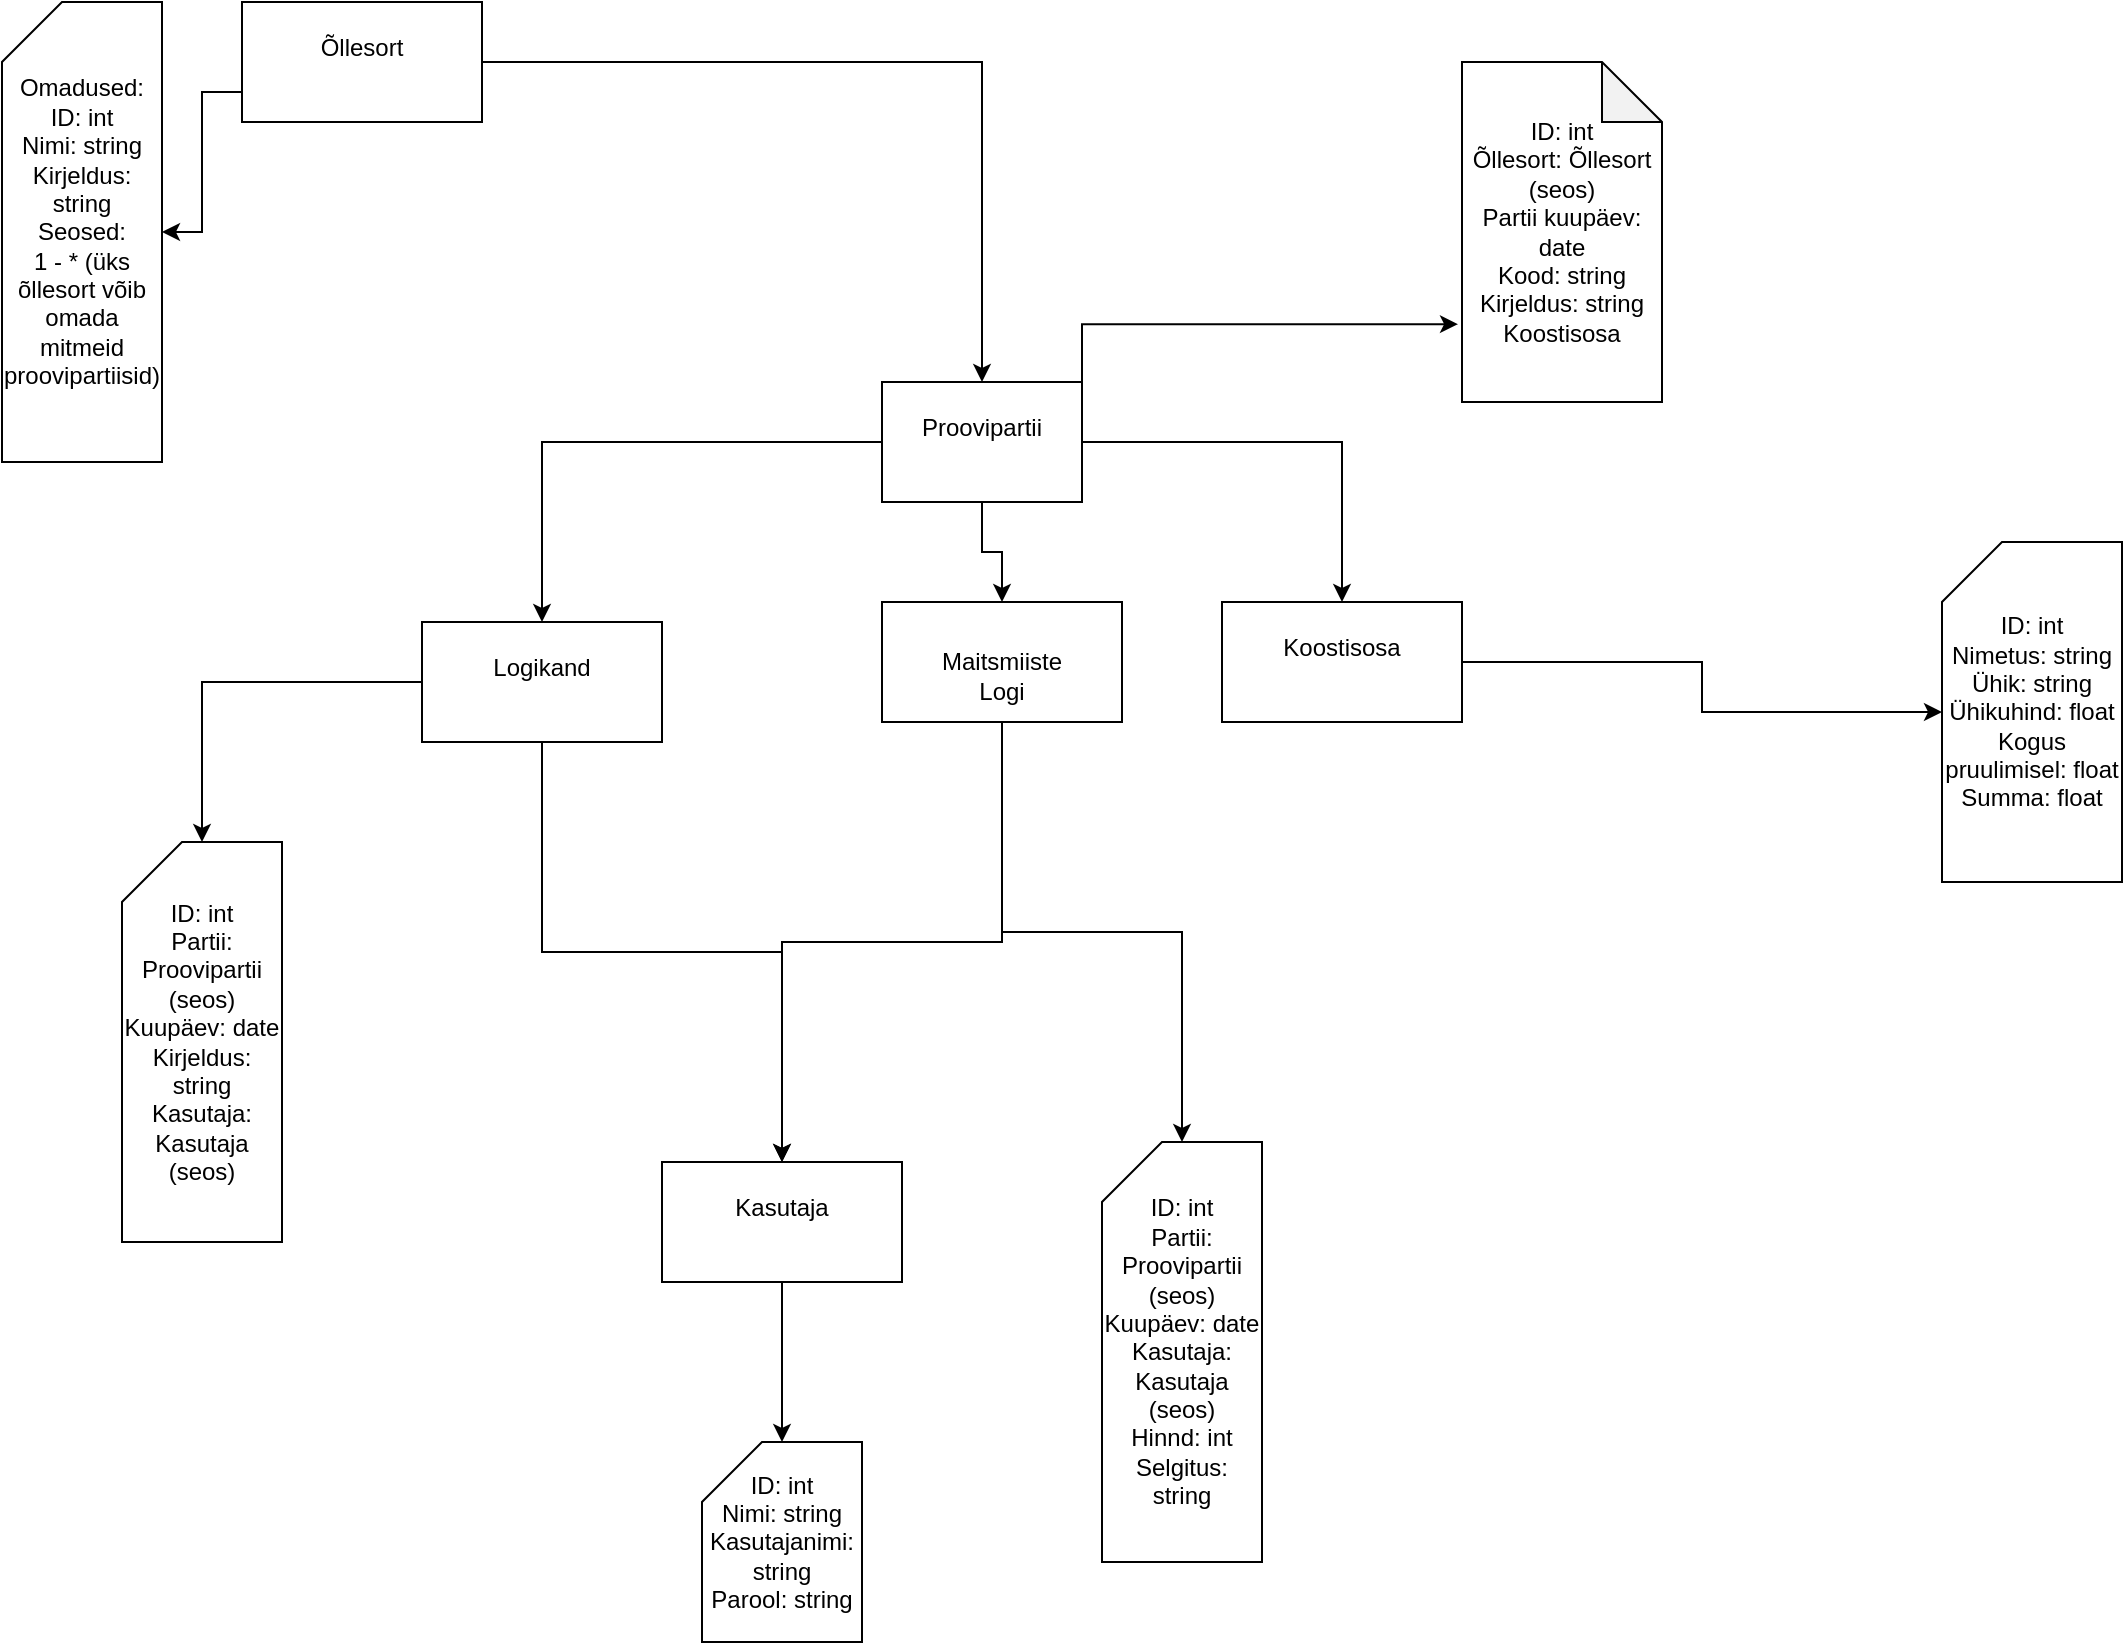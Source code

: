 <mxfile version="24.7.17">
  <diagram id="C5RBs43oDa-KdzZeNtuy" name="Page-1">
    <mxGraphModel dx="2074" dy="1132" grid="1" gridSize="10" guides="1" tooltips="1" connect="1" arrows="1" fold="1" page="1" pageScale="1" pageWidth="827" pageHeight="1169" math="0" shadow="0">
      <root>
        <mxCell id="WIyWlLk6GJQsqaUBKTNV-0" />
        <mxCell id="WIyWlLk6GJQsqaUBKTNV-1" parent="WIyWlLk6GJQsqaUBKTNV-0" />
        <mxCell id="ndq6d4GcXDeYOHeQQ0Ih-6" style="edgeStyle=orthogonalEdgeStyle;rounded=0;orthogonalLoop=1;jettySize=auto;html=1;exitX=1;exitY=0.5;exitDx=0;exitDy=0;entryX=0.5;entryY=0;entryDx=0;entryDy=0;" edge="1" parent="WIyWlLk6GJQsqaUBKTNV-1" source="ndq6d4GcXDeYOHeQQ0Ih-0" target="ndq6d4GcXDeYOHeQQ0Ih-1">
          <mxGeometry relative="1" as="geometry" />
        </mxCell>
        <mxCell id="ndq6d4GcXDeYOHeQQ0Ih-12" style="edgeStyle=orthogonalEdgeStyle;rounded=0;orthogonalLoop=1;jettySize=auto;html=1;exitX=0;exitY=0.75;exitDx=0;exitDy=0;" edge="1" parent="WIyWlLk6GJQsqaUBKTNV-1" source="ndq6d4GcXDeYOHeQQ0Ih-0" target="ndq6d4GcXDeYOHeQQ0Ih-13">
          <mxGeometry relative="1" as="geometry">
            <mxPoint x="130" y="120" as="targetPoint" />
          </mxGeometry>
        </mxCell>
        <mxCell id="ndq6d4GcXDeYOHeQQ0Ih-0" value="&#xa;Õllesort&#xa;&#xa;" style="rounded=0;whiteSpace=wrap;html=1;" vertex="1" parent="WIyWlLk6GJQsqaUBKTNV-1">
          <mxGeometry x="120" width="120" height="60" as="geometry" />
        </mxCell>
        <mxCell id="ndq6d4GcXDeYOHeQQ0Ih-7" style="edgeStyle=orthogonalEdgeStyle;rounded=0;orthogonalLoop=1;jettySize=auto;html=1;entryX=0.5;entryY=0;entryDx=0;entryDy=0;" edge="1" parent="WIyWlLk6GJQsqaUBKTNV-1" source="ndq6d4GcXDeYOHeQQ0Ih-1" target="ndq6d4GcXDeYOHeQQ0Ih-4">
          <mxGeometry relative="1" as="geometry" />
        </mxCell>
        <mxCell id="ndq6d4GcXDeYOHeQQ0Ih-8" style="edgeStyle=orthogonalEdgeStyle;rounded=0;orthogonalLoop=1;jettySize=auto;html=1;entryX=0.5;entryY=0;entryDx=0;entryDy=0;" edge="1" parent="WIyWlLk6GJQsqaUBKTNV-1" source="ndq6d4GcXDeYOHeQQ0Ih-1" target="ndq6d4GcXDeYOHeQQ0Ih-2">
          <mxGeometry relative="1" as="geometry" />
        </mxCell>
        <mxCell id="ndq6d4GcXDeYOHeQQ0Ih-9" style="edgeStyle=orthogonalEdgeStyle;rounded=0;orthogonalLoop=1;jettySize=auto;html=1;entryX=0.5;entryY=0;entryDx=0;entryDy=0;" edge="1" parent="WIyWlLk6GJQsqaUBKTNV-1" source="ndq6d4GcXDeYOHeQQ0Ih-1" target="ndq6d4GcXDeYOHeQQ0Ih-3">
          <mxGeometry relative="1" as="geometry" />
        </mxCell>
        <mxCell id="ndq6d4GcXDeYOHeQQ0Ih-14" style="edgeStyle=orthogonalEdgeStyle;rounded=0;orthogonalLoop=1;jettySize=auto;html=1;exitX=1;exitY=0;exitDx=0;exitDy=0;entryX=-0.02;entryY=0.771;entryDx=0;entryDy=0;entryPerimeter=0;" edge="1" parent="WIyWlLk6GJQsqaUBKTNV-1" source="ndq6d4GcXDeYOHeQQ0Ih-1" target="ndq6d4GcXDeYOHeQQ0Ih-17">
          <mxGeometry relative="1" as="geometry">
            <mxPoint x="770" y="130" as="targetPoint" />
            <Array as="points">
              <mxPoint x="540" y="161" />
            </Array>
          </mxGeometry>
        </mxCell>
        <mxCell id="ndq6d4GcXDeYOHeQQ0Ih-1" value="&#xa; Proovipartii&#xa;&#xa;" style="rounded=0;whiteSpace=wrap;html=1;" vertex="1" parent="WIyWlLk6GJQsqaUBKTNV-1">
          <mxGeometry x="440" y="190" width="100" height="60" as="geometry" />
        </mxCell>
        <mxCell id="ndq6d4GcXDeYOHeQQ0Ih-18" style="edgeStyle=orthogonalEdgeStyle;rounded=0;orthogonalLoop=1;jettySize=auto;html=1;" edge="1" parent="WIyWlLk6GJQsqaUBKTNV-1" source="ndq6d4GcXDeYOHeQQ0Ih-2" target="ndq6d4GcXDeYOHeQQ0Ih-19">
          <mxGeometry relative="1" as="geometry">
            <mxPoint x="1010" y="320" as="targetPoint" />
          </mxGeometry>
        </mxCell>
        <mxCell id="ndq6d4GcXDeYOHeQQ0Ih-2" value="&#xa;Koostisosa &#xa;&#xa;" style="rounded=0;whiteSpace=wrap;html=1;" vertex="1" parent="WIyWlLk6GJQsqaUBKTNV-1">
          <mxGeometry x="610" y="300" width="120" height="60" as="geometry" />
        </mxCell>
        <mxCell id="ndq6d4GcXDeYOHeQQ0Ih-10" style="edgeStyle=orthogonalEdgeStyle;rounded=0;orthogonalLoop=1;jettySize=auto;html=1;entryX=0.5;entryY=0;entryDx=0;entryDy=0;" edge="1" parent="WIyWlLk6GJQsqaUBKTNV-1" source="ndq6d4GcXDeYOHeQQ0Ih-3" target="ndq6d4GcXDeYOHeQQ0Ih-5">
          <mxGeometry relative="1" as="geometry" />
        </mxCell>
        <mxCell id="ndq6d4GcXDeYOHeQQ0Ih-20" style="edgeStyle=orthogonalEdgeStyle;rounded=0;orthogonalLoop=1;jettySize=auto;html=1;" edge="1" parent="WIyWlLk6GJQsqaUBKTNV-1" source="ndq6d4GcXDeYOHeQQ0Ih-3" target="ndq6d4GcXDeYOHeQQ0Ih-21">
          <mxGeometry relative="1" as="geometry">
            <mxPoint x="100" y="470" as="targetPoint" />
          </mxGeometry>
        </mxCell>
        <mxCell id="ndq6d4GcXDeYOHeQQ0Ih-3" value="&#xa;Logikand &#xa;&#xa;" style="rounded=0;whiteSpace=wrap;html=1;" vertex="1" parent="WIyWlLk6GJQsqaUBKTNV-1">
          <mxGeometry x="210" y="310" width="120" height="60" as="geometry" />
        </mxCell>
        <mxCell id="ndq6d4GcXDeYOHeQQ0Ih-11" style="edgeStyle=orthogonalEdgeStyle;rounded=0;orthogonalLoop=1;jettySize=auto;html=1;entryX=0.5;entryY=0;entryDx=0;entryDy=0;" edge="1" parent="WIyWlLk6GJQsqaUBKTNV-1" source="ndq6d4GcXDeYOHeQQ0Ih-4" target="ndq6d4GcXDeYOHeQQ0Ih-5">
          <mxGeometry relative="1" as="geometry" />
        </mxCell>
        <mxCell id="ndq6d4GcXDeYOHeQQ0Ih-22" style="edgeStyle=orthogonalEdgeStyle;rounded=0;orthogonalLoop=1;jettySize=auto;html=1;" edge="1" parent="WIyWlLk6GJQsqaUBKTNV-1" source="ndq6d4GcXDeYOHeQQ0Ih-4" target="ndq6d4GcXDeYOHeQQ0Ih-23">
          <mxGeometry relative="1" as="geometry">
            <mxPoint x="590" y="620" as="targetPoint" />
          </mxGeometry>
        </mxCell>
        <mxCell id="ndq6d4GcXDeYOHeQQ0Ih-4" value="&lt;br&gt;Maitsmiiste&lt;br&gt;Logi" style="rounded=0;whiteSpace=wrap;html=1;" vertex="1" parent="WIyWlLk6GJQsqaUBKTNV-1">
          <mxGeometry x="440" y="300" width="120" height="60" as="geometry" />
        </mxCell>
        <mxCell id="ndq6d4GcXDeYOHeQQ0Ih-24" style="edgeStyle=orthogonalEdgeStyle;rounded=0;orthogonalLoop=1;jettySize=auto;html=1;" edge="1" parent="WIyWlLk6GJQsqaUBKTNV-1" source="ndq6d4GcXDeYOHeQQ0Ih-5" target="ndq6d4GcXDeYOHeQQ0Ih-25">
          <mxGeometry relative="1" as="geometry">
            <mxPoint x="390" y="770" as="targetPoint" />
          </mxGeometry>
        </mxCell>
        <mxCell id="ndq6d4GcXDeYOHeQQ0Ih-5" value="&#xa;Kasutaja &#xa;&#xa;" style="rounded=0;whiteSpace=wrap;html=1;" vertex="1" parent="WIyWlLk6GJQsqaUBKTNV-1">
          <mxGeometry x="330" y="580" width="120" height="60" as="geometry" />
        </mxCell>
        <mxCell id="ndq6d4GcXDeYOHeQQ0Ih-13" value="Omadused:&#xa;ID: int&#xa;Nimi: string&#xa;Kirjeldus: string&#xa;Seosed:&#xa;1 - * (üks õllesort võib omada mitmeid proovipartiisid)" style="shape=card;whiteSpace=wrap;html=1;" vertex="1" parent="WIyWlLk6GJQsqaUBKTNV-1">
          <mxGeometry width="80" height="230" as="geometry" />
        </mxCell>
        <mxCell id="ndq6d4GcXDeYOHeQQ0Ih-17" value="ID: int&#xa;Õllesort: Õllesort (seos)&#xa;Partii kuupäev: date&#xa;Kood: string&#xa;Kirjeldus: string&#xa;Koostisosa" style="shape=note;whiteSpace=wrap;html=1;backgroundOutline=1;darkOpacity=0.05;" vertex="1" parent="WIyWlLk6GJQsqaUBKTNV-1">
          <mxGeometry x="730" y="30" width="100" height="170" as="geometry" />
        </mxCell>
        <mxCell id="ndq6d4GcXDeYOHeQQ0Ih-19" value="ID: int&#xa;Nimetus: string&#xa;Ühik: string&#xa;Ühikuhind: float&#xa;Kogus pruulimisel: float&#xa;Summa: float" style="shape=card;whiteSpace=wrap;html=1;" vertex="1" parent="WIyWlLk6GJQsqaUBKTNV-1">
          <mxGeometry x="970" y="270" width="90" height="170" as="geometry" />
        </mxCell>
        <mxCell id="ndq6d4GcXDeYOHeQQ0Ih-21" value="ID: int&#xa;Partii: Proovipartii (seos)&#xa;Kuupäev: date&#xa;Kirjeldus: string&#xa;Kasutaja: Kasutaja (seos)" style="shape=card;whiteSpace=wrap;html=1;" vertex="1" parent="WIyWlLk6GJQsqaUBKTNV-1">
          <mxGeometry x="60" y="420" width="80" height="200" as="geometry" />
        </mxCell>
        <mxCell id="ndq6d4GcXDeYOHeQQ0Ih-23" value="ID: int&#xa;Partii: Proovipartii (seos)&#xa;Kuupäev: date&#xa;Kasutaja: Kasutaja (seos)&#xa;Hinnd: int&#xa;Selgitus: string" style="shape=card;whiteSpace=wrap;html=1;" vertex="1" parent="WIyWlLk6GJQsqaUBKTNV-1">
          <mxGeometry x="550" y="570" width="80" height="210" as="geometry" />
        </mxCell>
        <mxCell id="ndq6d4GcXDeYOHeQQ0Ih-25" value="ID: int&#xa;Nimi: string&#xa;Kasutajanimi: string&#xa;Parool: string" style="shape=card;whiteSpace=wrap;html=1;" vertex="1" parent="WIyWlLk6GJQsqaUBKTNV-1">
          <mxGeometry x="350" y="720" width="80" height="100" as="geometry" />
        </mxCell>
      </root>
    </mxGraphModel>
  </diagram>
</mxfile>
